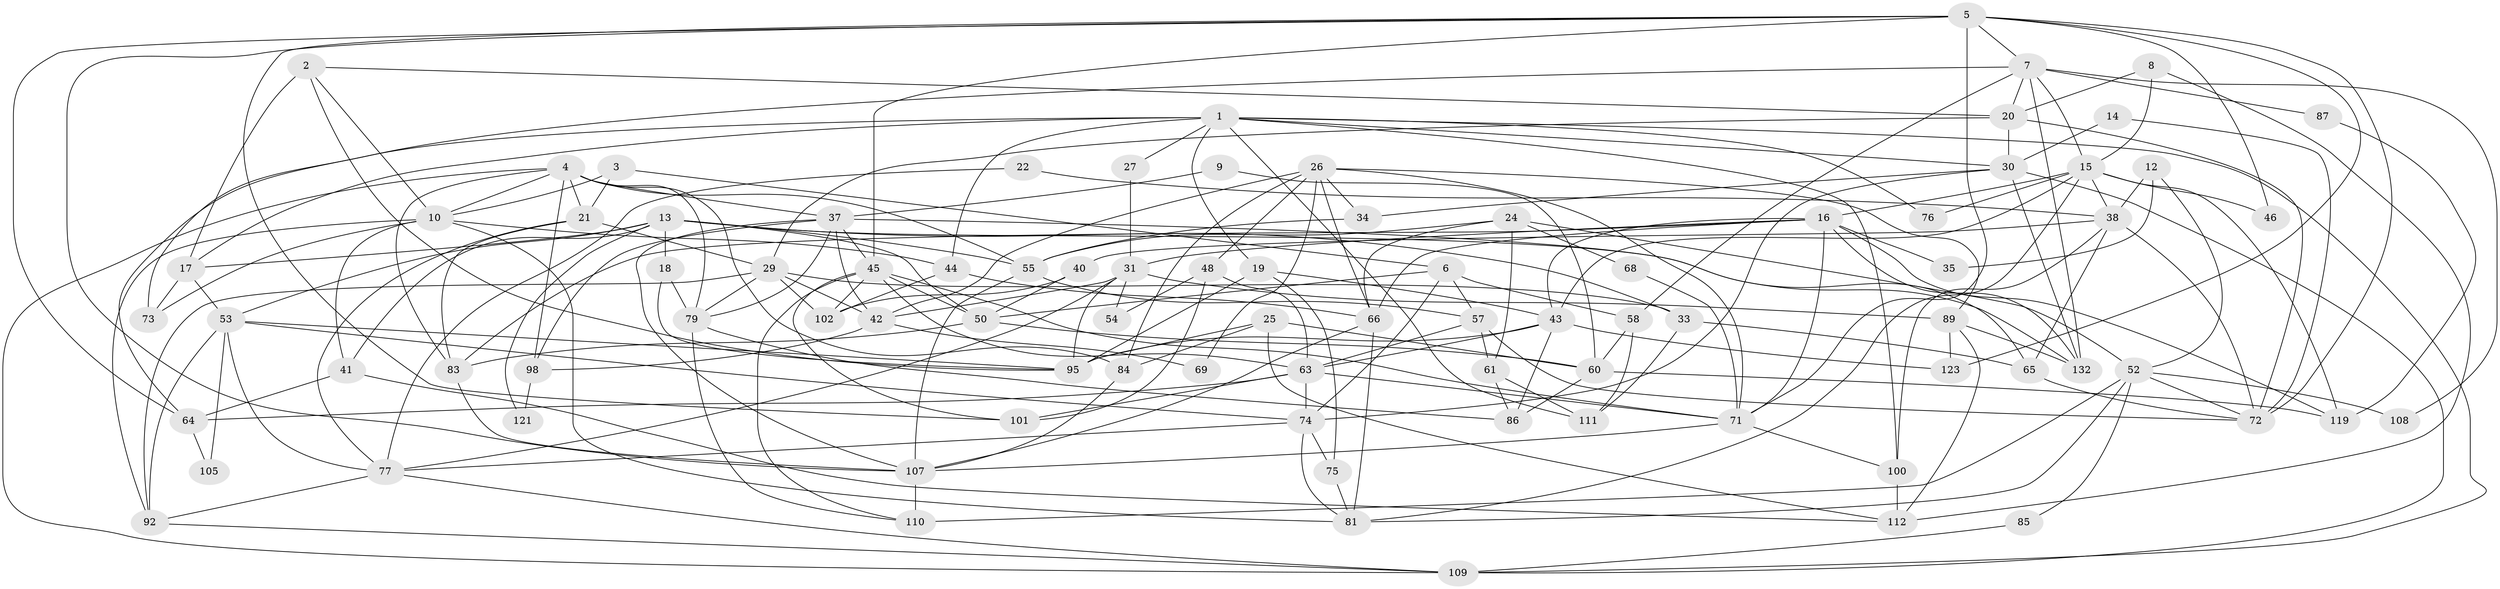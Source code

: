 // Generated by graph-tools (version 1.1) at 2025/24/03/03/25 07:24:00]
// undirected, 88 vertices, 219 edges
graph export_dot {
graph [start="1"]
  node [color=gray90,style=filled];
  1 [super="+11"];
  2;
  3;
  4 [super="+32"];
  5 [super="+91"];
  6 [super="+47"];
  7 [super="+23"];
  8;
  9;
  10 [super="+51"];
  12;
  13 [super="+39"];
  14;
  15 [super="+88"];
  16 [super="+114"];
  17 [super="+115"];
  18;
  19;
  20 [super="+133"];
  21 [super="+125"];
  22;
  24 [super="+56"];
  25;
  26 [super="+28"];
  27;
  29 [super="+120"];
  30 [super="+67"];
  31 [super="+36"];
  33;
  34 [super="+116"];
  35;
  37 [super="+70"];
  38 [super="+104"];
  40;
  41;
  42 [super="+122"];
  43 [super="+106"];
  44;
  45 [super="+49"];
  46;
  48;
  50 [super="+129"];
  52 [super="+59"];
  53 [super="+126"];
  54;
  55 [super="+127"];
  57 [super="+62"];
  58 [super="+99"];
  60 [super="+103"];
  61;
  63 [super="+82"];
  64 [super="+90"];
  65;
  66 [super="+80"];
  68;
  69;
  71 [super="+97"];
  72 [super="+118"];
  73;
  74 [super="+117"];
  75;
  76;
  77 [super="+78"];
  79 [super="+128"];
  81 [super="+134"];
  83 [super="+93"];
  84 [super="+135"];
  85;
  86;
  87;
  89 [super="+94"];
  92 [super="+131"];
  95 [super="+96"];
  98;
  100;
  101;
  102;
  105;
  107 [super="+130"];
  108;
  109;
  110 [super="+124"];
  111;
  112 [super="+113"];
  119;
  121;
  123;
  132;
  1 -- 64;
  1 -- 19;
  1 -- 27;
  1 -- 44;
  1 -- 76;
  1 -- 100;
  1 -- 17;
  1 -- 109;
  1 -- 30;
  1 -- 111;
  2 -- 20;
  2 -- 95;
  2 -- 10;
  2 -- 17;
  3 -- 10;
  3 -- 21;
  3 -- 6;
  4 -- 55;
  4 -- 109;
  4 -- 10;
  4 -- 98;
  4 -- 83;
  4 -- 21;
  4 -- 37;
  4 -- 84;
  4 -- 79;
  5 -- 64;
  5 -- 101;
  5 -- 107;
  5 -- 123;
  5 -- 46;
  5 -- 71;
  5 -- 7;
  5 -- 45;
  5 -- 72;
  6 -- 74;
  6 -- 50;
  6 -- 57;
  6 -- 58;
  7 -- 73;
  7 -- 15;
  7 -- 20;
  7 -- 132;
  7 -- 87;
  7 -- 58;
  7 -- 108;
  8 -- 112;
  8 -- 20;
  8 -- 15;
  9 -- 37;
  9 -- 60;
  10 -- 73;
  10 -- 92;
  10 -- 41;
  10 -- 44;
  10 -- 81;
  12 -- 52;
  12 -- 35;
  12 -- 38;
  13 -- 55 [weight=2];
  13 -- 17;
  13 -- 18;
  13 -- 33;
  13 -- 41;
  13 -- 50;
  13 -- 132;
  13 -- 121;
  13 -- 53;
  14 -- 30;
  14 -- 72;
  15 -- 38;
  15 -- 76;
  15 -- 119;
  15 -- 16;
  15 -- 46;
  15 -- 43;
  15 -- 81;
  16 -- 43;
  16 -- 83;
  16 -- 66;
  16 -- 35;
  16 -- 132;
  16 -- 119;
  16 -- 71;
  16 -- 31;
  17 -- 73;
  17 -- 53;
  18 -- 79;
  18 -- 95;
  19 -- 95;
  19 -- 75;
  19 -- 43;
  20 -- 29;
  20 -- 30;
  20 -- 72;
  21 -- 29;
  21 -- 83;
  21 -- 77;
  22 -- 38;
  22 -- 77;
  24 -- 66;
  24 -- 52;
  24 -- 68;
  24 -- 55;
  24 -- 61;
  25 -- 84;
  25 -- 95;
  25 -- 112;
  25 -- 60;
  26 -- 84;
  26 -- 34;
  26 -- 66;
  26 -- 69;
  26 -- 71;
  26 -- 48;
  26 -- 89;
  26 -- 42;
  27 -- 31;
  29 -- 33;
  29 -- 102;
  29 -- 79;
  29 -- 42;
  29 -- 92;
  30 -- 109;
  30 -- 132;
  30 -- 74;
  30 -- 34;
  31 -- 42;
  31 -- 54;
  31 -- 89;
  31 -- 77;
  31 -- 95;
  33 -- 65;
  33 -- 111;
  34 -- 55;
  37 -- 98;
  37 -- 45;
  37 -- 79 [weight=2];
  37 -- 65;
  37 -- 42;
  37 -- 107;
  38 -- 40;
  38 -- 65;
  38 -- 100;
  38 -- 72;
  40 -- 50;
  40 -- 102;
  41 -- 112;
  41 -- 64;
  42 -- 98;
  42 -- 69;
  43 -- 86;
  43 -- 95;
  43 -- 123;
  43 -- 63;
  44 -- 102;
  44 -- 66;
  45 -- 102;
  45 -- 110;
  45 -- 50;
  45 -- 101;
  45 -- 71;
  45 -- 63;
  48 -- 101;
  48 -- 54;
  48 -- 63;
  50 -- 83;
  50 -- 60;
  52 -- 81;
  52 -- 72;
  52 -- 85;
  52 -- 108;
  52 -- 110 [weight=2];
  53 -- 95;
  53 -- 74;
  53 -- 105;
  53 -- 77;
  53 -- 92;
  55 -- 107;
  55 -- 57;
  57 -- 61;
  57 -- 72;
  57 -- 63;
  58 -- 111;
  58 -- 60;
  60 -- 86;
  60 -- 119;
  61 -- 86;
  61 -- 111;
  63 -- 74;
  63 -- 64;
  63 -- 101;
  63 -- 71;
  64 -- 105;
  65 -- 72;
  66 -- 107;
  66 -- 81;
  68 -- 71;
  71 -- 107;
  71 -- 100;
  74 -- 75;
  74 -- 81;
  74 -- 77;
  75 -- 81;
  77 -- 109;
  77 -- 92;
  79 -- 86;
  79 -- 110;
  83 -- 107;
  84 -- 107;
  85 -- 109;
  87 -- 119;
  89 -- 123;
  89 -- 112;
  89 -- 132;
  92 -- 109;
  98 -- 121;
  100 -- 112;
  107 -- 110;
}

